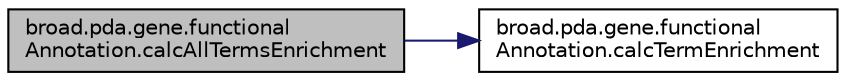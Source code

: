 digraph "broad.pda.gene.functionalAnnotation.calcAllTermsEnrichment"
{
  edge [fontname="Helvetica",fontsize="10",labelfontname="Helvetica",labelfontsize="10"];
  node [fontname="Helvetica",fontsize="10",shape=record];
  rankdir="LR";
  Node1 [label="broad.pda.gene.functional\lAnnotation.calcAllTermsEnrichment",height=0.2,width=0.4,color="black", fillcolor="grey75", style="filled" fontcolor="black"];
  Node1 -> Node2 [color="midnightblue",fontsize="10",style="solid",fontname="Helvetica"];
  Node2 [label="broad.pda.gene.functional\lAnnotation.calcTermEnrichment",height=0.2,width=0.4,color="black", fillcolor="white", style="filled",URL="$classbroad_1_1pda_1_1gene_1_1functional_annotation.html#aa3f877452e95fde1ff2eb5520e318856"];
}
